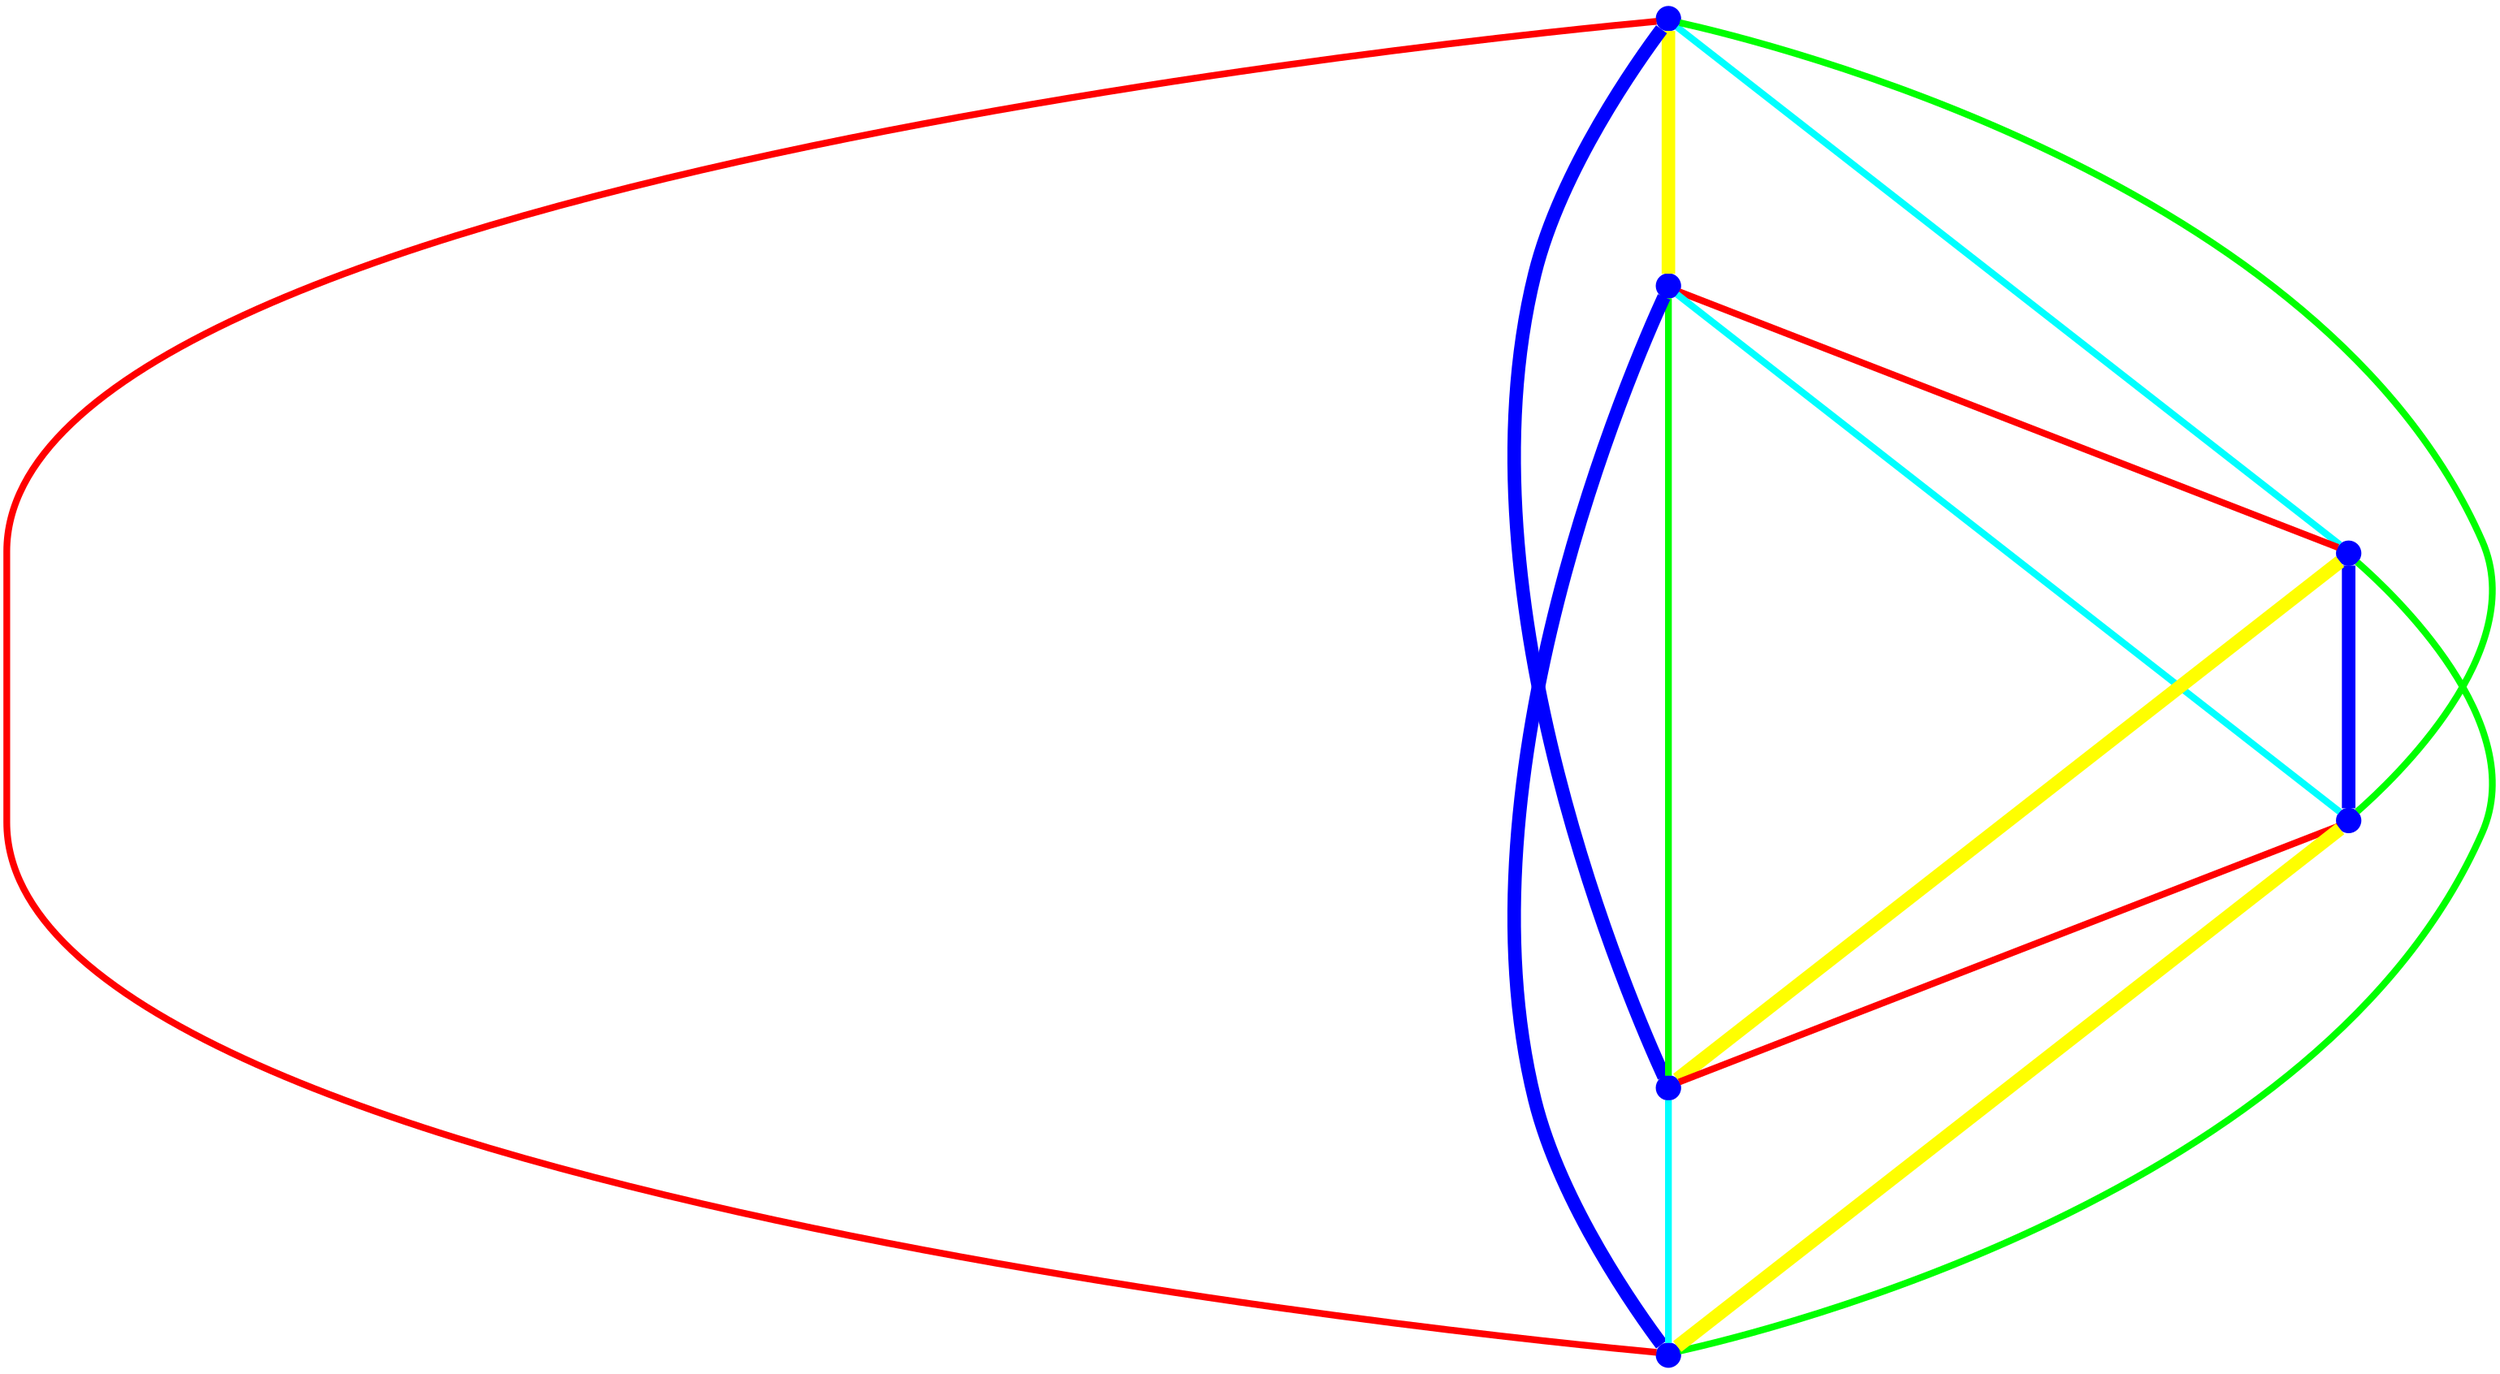 graph {
ranksep=2
nodesep=2
node [label="" shape=circle style=filled fixedsize=true color=blue fillcolor=blue width=0.2];
"1" -- "2" [style="solid",penwidth="8",color="yellow"];
"1" -- "3" [style="solid",penwidth="4",color="cyan"];
"1" -- "4" [style="solid",penwidth="4",color="green"];
"1" -- "5" [style="solid",penwidth="8",color="blue"];
"1" -- "6" [style="solid",penwidth="4",color="red"];
"2" -- "3" [style="solid",penwidth="4",color="red"];
"2" -- "4" [style="solid",penwidth="4",color="cyan"];
"2" -- "5" [style="solid",penwidth="4",color="green"];
"2" -- "6" [style="solid",penwidth="8",color="blue"];
"3" -- "4" [style="solid",penwidth="8",color="blue"];
"3" -- "5" [style="solid",penwidth="8",color="yellow"];
"3" -- "6" [style="solid",penwidth="4",color="green"];
"4" -- "5" [style="solid",penwidth="4",color="red"];
"4" -- "6" [style="solid",penwidth="8",color="yellow"];
"5" -- "6" [style="solid",penwidth="4",color="cyan"];
}
